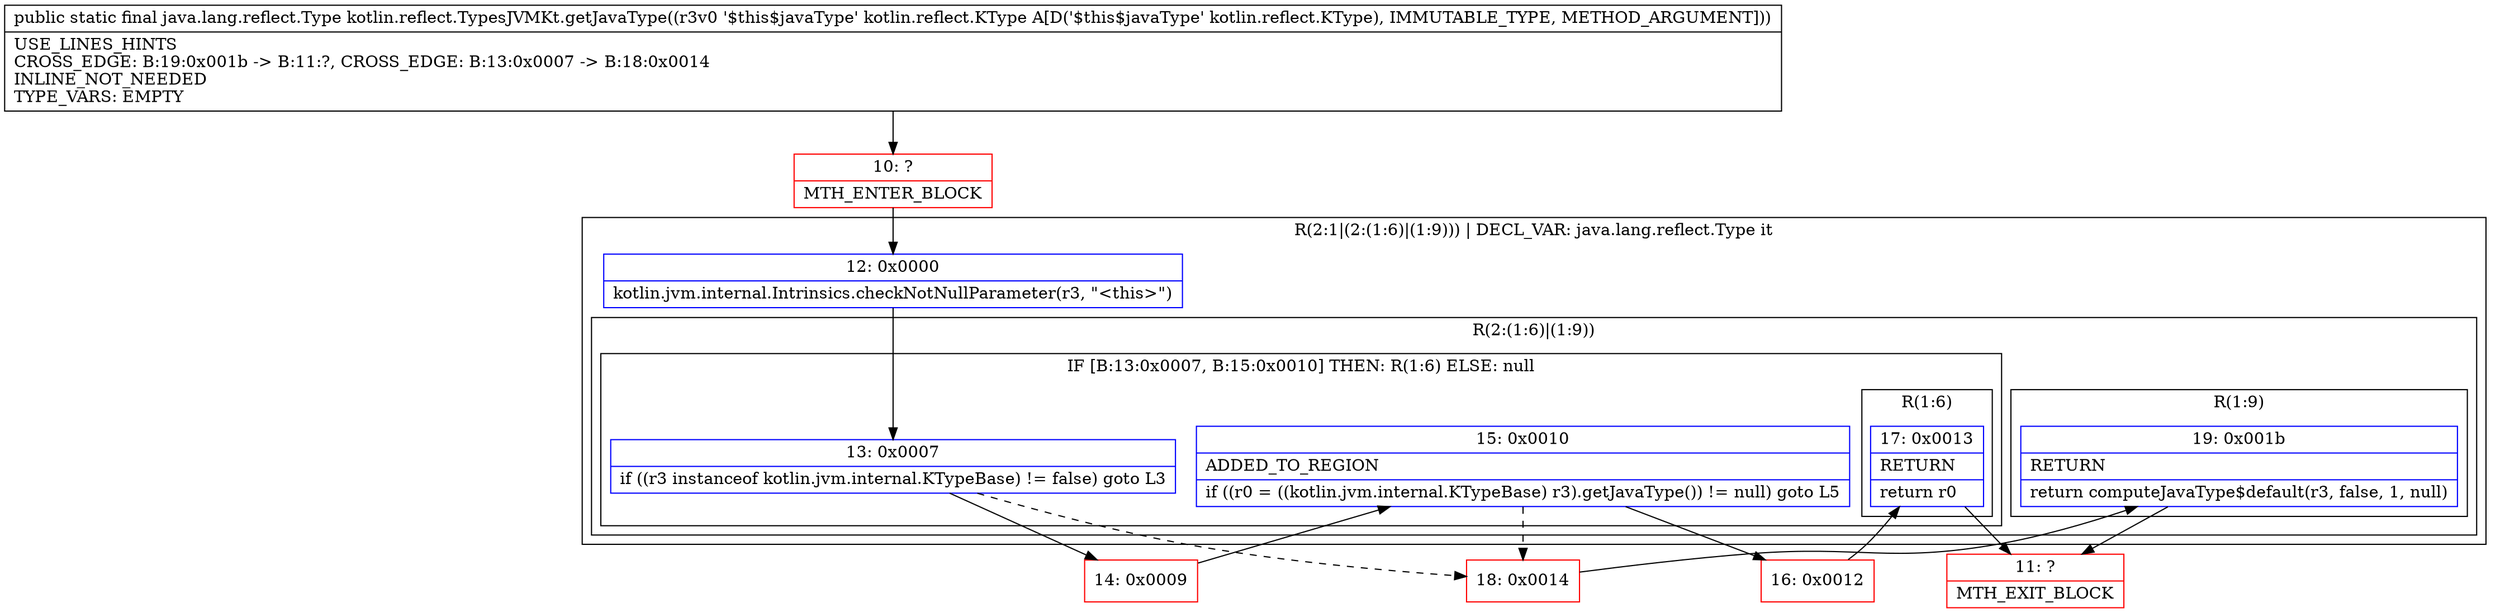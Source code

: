 digraph "CFG forkotlin.reflect.TypesJVMKt.getJavaType(Lkotlin\/reflect\/KType;)Ljava\/lang\/reflect\/Type;" {
subgraph cluster_Region_761726963 {
label = "R(2:1|(2:(1:6)|(1:9))) | DECL_VAR: java.lang.reflect.Type it\l";
node [shape=record,color=blue];
Node_12 [shape=record,label="{12\:\ 0x0000|kotlin.jvm.internal.Intrinsics.checkNotNullParameter(r3, \"\<this\>\")\l}"];
subgraph cluster_Region_1470256403 {
label = "R(2:(1:6)|(1:9))";
node [shape=record,color=blue];
subgraph cluster_IfRegion_917008824 {
label = "IF [B:13:0x0007, B:15:0x0010] THEN: R(1:6) ELSE: null";
node [shape=record,color=blue];
Node_13 [shape=record,label="{13\:\ 0x0007|if ((r3 instanceof kotlin.jvm.internal.KTypeBase) != false) goto L3\l}"];
Node_15 [shape=record,label="{15\:\ 0x0010|ADDED_TO_REGION\l|if ((r0 = ((kotlin.jvm.internal.KTypeBase) r3).getJavaType()) != null) goto L5\l}"];
subgraph cluster_Region_1233439725 {
label = "R(1:6)";
node [shape=record,color=blue];
Node_17 [shape=record,label="{17\:\ 0x0013|RETURN\l|return r0\l}"];
}
}
subgraph cluster_Region_1548289457 {
label = "R(1:9)";
node [shape=record,color=blue];
Node_19 [shape=record,label="{19\:\ 0x001b|RETURN\l|return computeJavaType$default(r3, false, 1, null)\l}"];
}
}
}
Node_10 [shape=record,color=red,label="{10\:\ ?|MTH_ENTER_BLOCK\l}"];
Node_14 [shape=record,color=red,label="{14\:\ 0x0009}"];
Node_16 [shape=record,color=red,label="{16\:\ 0x0012}"];
Node_11 [shape=record,color=red,label="{11\:\ ?|MTH_EXIT_BLOCK\l}"];
Node_18 [shape=record,color=red,label="{18\:\ 0x0014}"];
MethodNode[shape=record,label="{public static final java.lang.reflect.Type kotlin.reflect.TypesJVMKt.getJavaType((r3v0 '$this$javaType' kotlin.reflect.KType A[D('$this$javaType' kotlin.reflect.KType), IMMUTABLE_TYPE, METHOD_ARGUMENT]))  | USE_LINES_HINTS\lCROSS_EDGE: B:19:0x001b \-\> B:11:?, CROSS_EDGE: B:13:0x0007 \-\> B:18:0x0014\lINLINE_NOT_NEEDED\lTYPE_VARS: EMPTY\l}"];
MethodNode -> Node_10;Node_12 -> Node_13;
Node_13 -> Node_14;
Node_13 -> Node_18[style=dashed];
Node_15 -> Node_16;
Node_15 -> Node_18[style=dashed];
Node_17 -> Node_11;
Node_19 -> Node_11;
Node_10 -> Node_12;
Node_14 -> Node_15;
Node_16 -> Node_17;
Node_18 -> Node_19;
}

